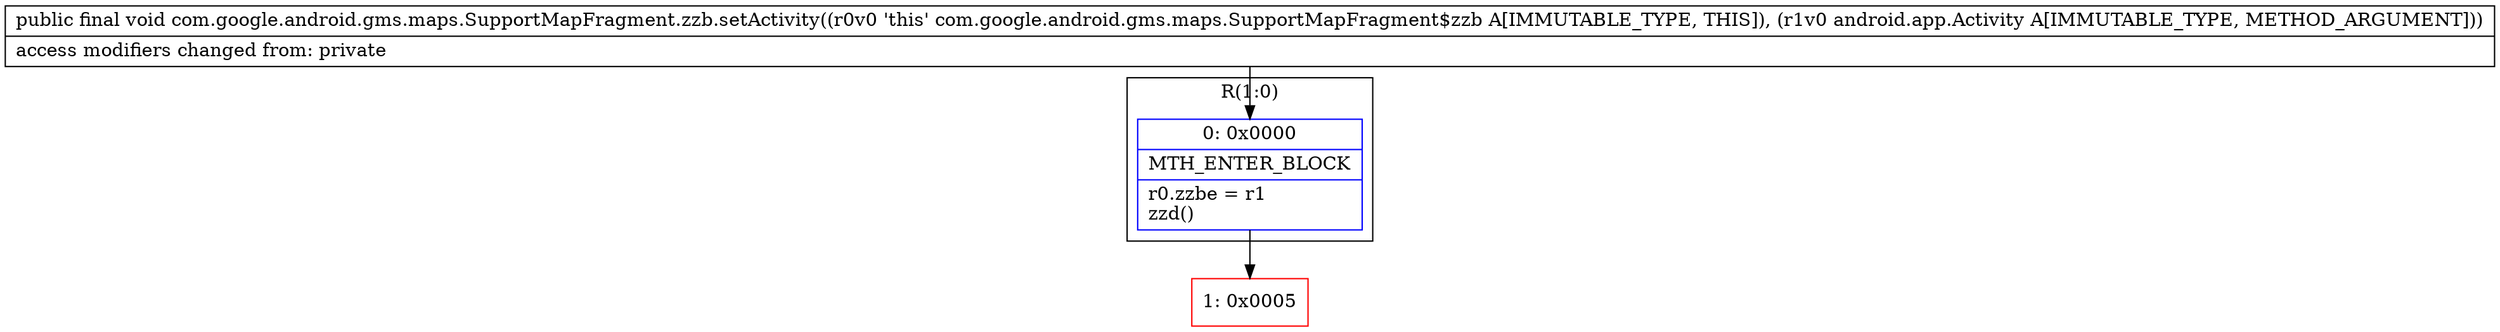 digraph "CFG forcom.google.android.gms.maps.SupportMapFragment.zzb.setActivity(Landroid\/app\/Activity;)V" {
subgraph cluster_Region_1197762582 {
label = "R(1:0)";
node [shape=record,color=blue];
Node_0 [shape=record,label="{0\:\ 0x0000|MTH_ENTER_BLOCK\l|r0.zzbe = r1\lzzd()\l}"];
}
Node_1 [shape=record,color=red,label="{1\:\ 0x0005}"];
MethodNode[shape=record,label="{public final void com.google.android.gms.maps.SupportMapFragment.zzb.setActivity((r0v0 'this' com.google.android.gms.maps.SupportMapFragment$zzb A[IMMUTABLE_TYPE, THIS]), (r1v0 android.app.Activity A[IMMUTABLE_TYPE, METHOD_ARGUMENT]))  | access modifiers changed from: private\l}"];
MethodNode -> Node_0;
Node_0 -> Node_1;
}

